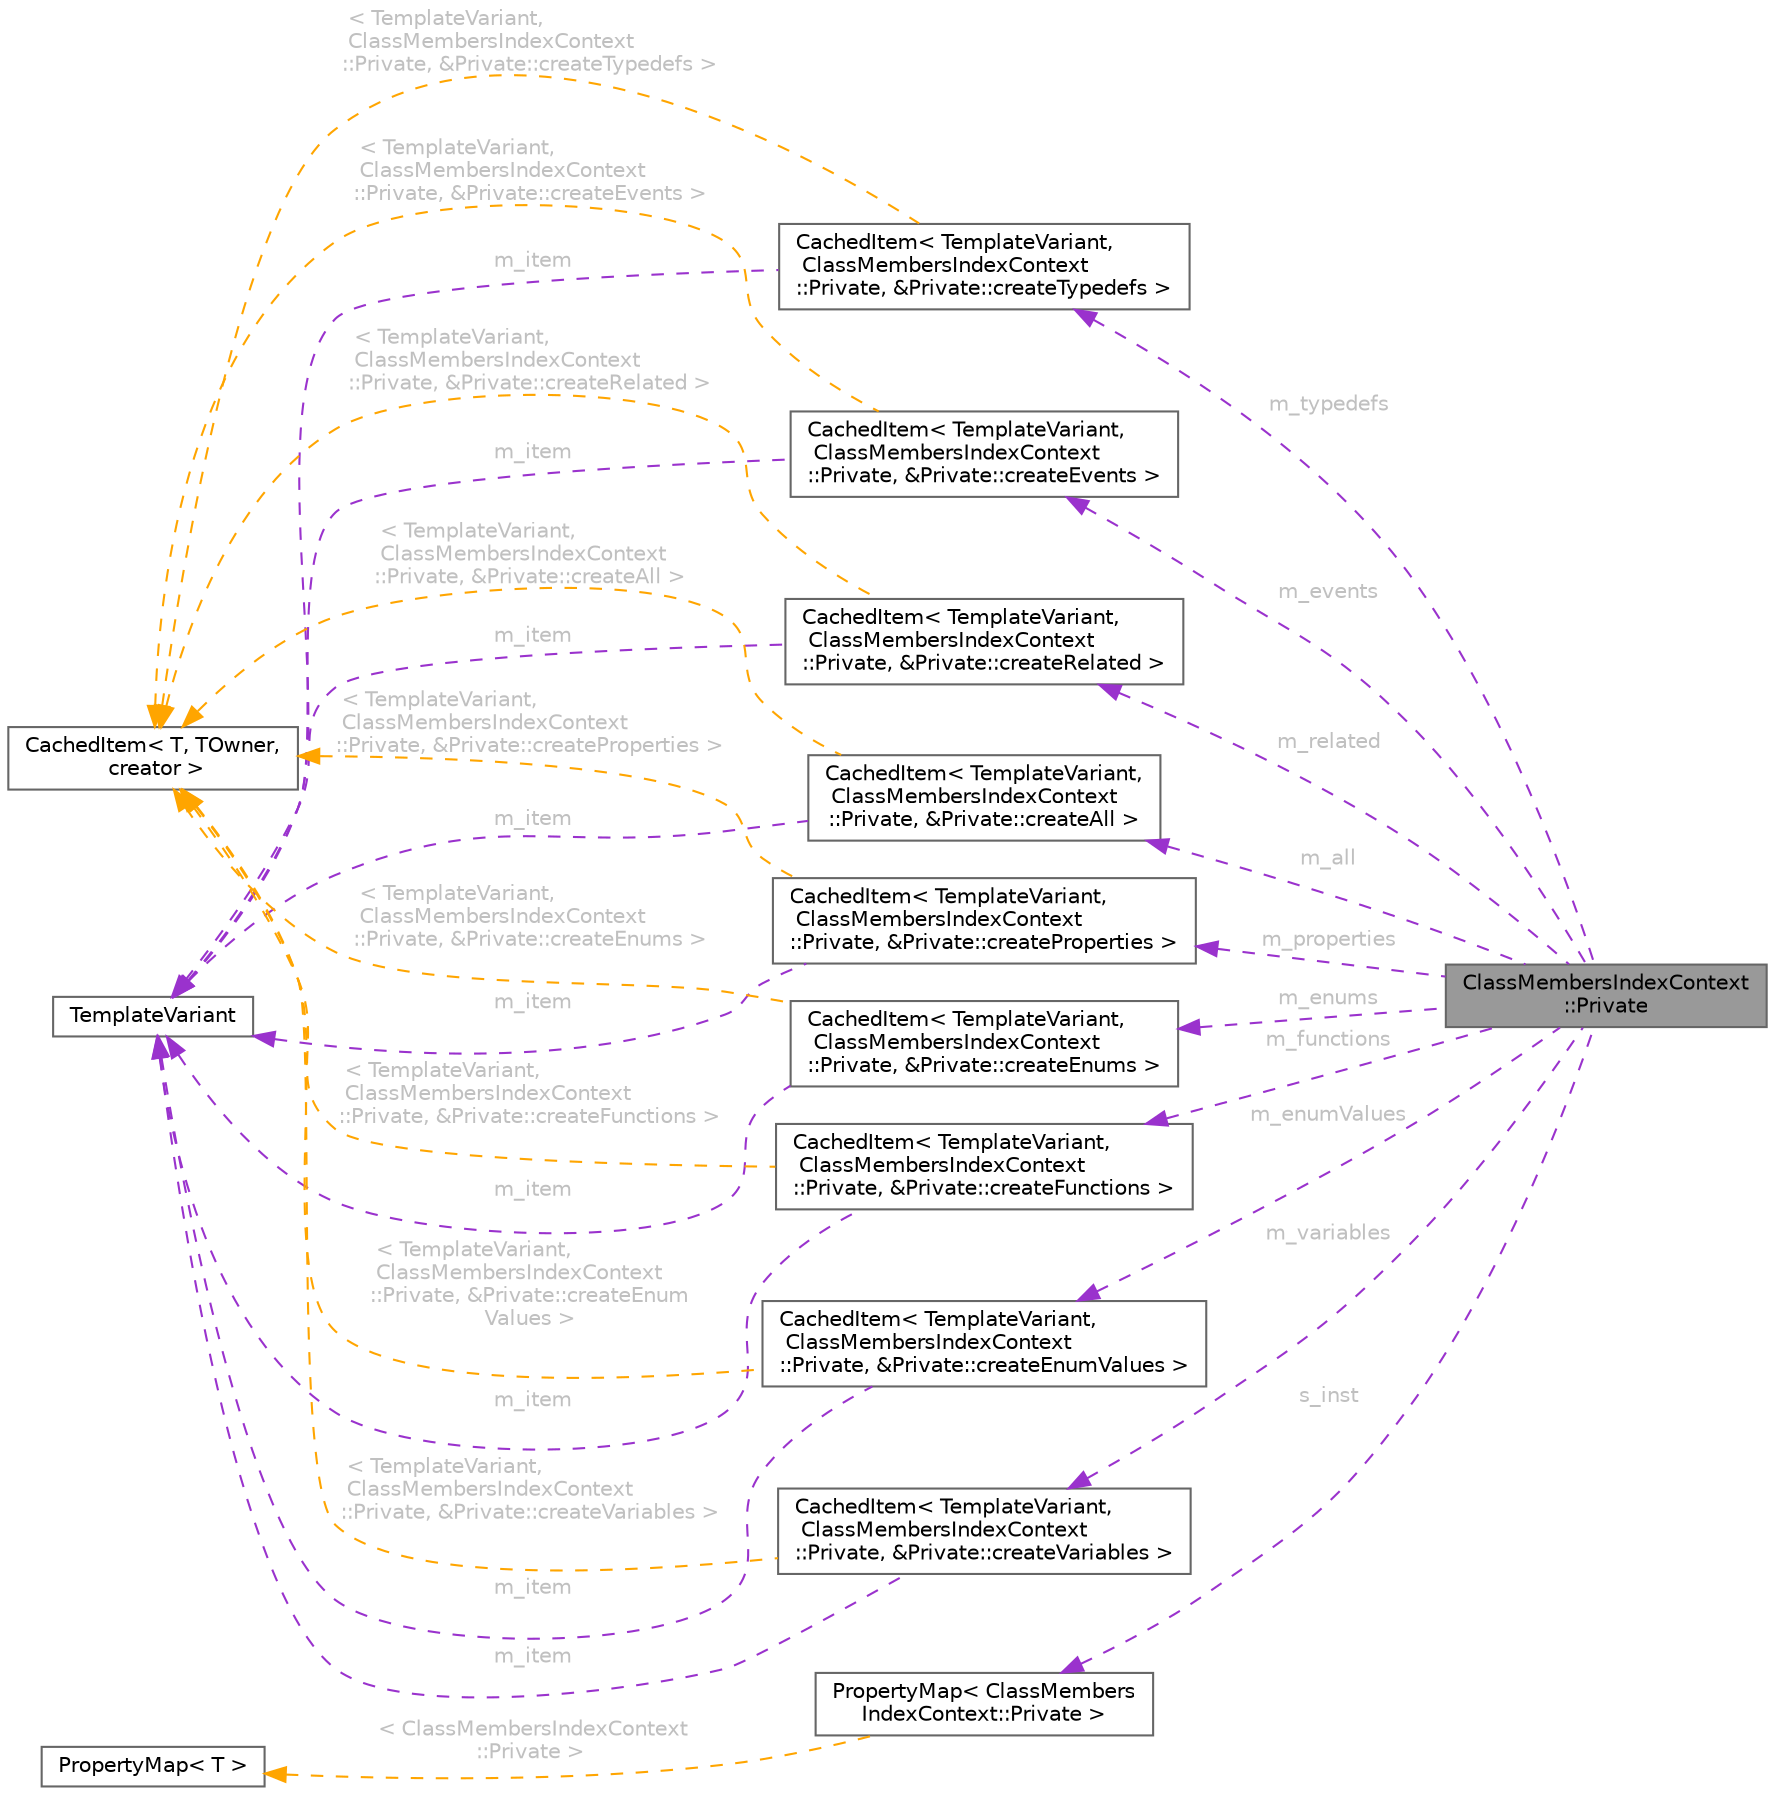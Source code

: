 digraph "ClassMembersIndexContext::Private"
{
 // INTERACTIVE_SVG=YES
 // LATEX_PDF_SIZE
  bgcolor="transparent";
  edge [fontname=Helvetica,fontsize=10,labelfontname=Helvetica,labelfontsize=10];
  node [fontname=Helvetica,fontsize=10,shape=box,height=0.2,width=0.4];
  rankdir="LR";
  Node1 [id="Node000001",label="ClassMembersIndexContext\l::Private",height=0.2,width=0.4,color="gray40", fillcolor="grey60", style="filled", fontcolor="black",tooltip=" "];
  Node2 -> Node1 [id="edge1_Node000001_Node000002",dir="back",color="darkorchid3",style="dashed",tooltip=" ",label=" m_all",fontcolor="grey" ];
  Node2 [id="Node000002",label="CachedItem\< TemplateVariant,\l ClassMembersIndexContext\l::Private, &Private::createAll \>",height=0.2,width=0.4,color="gray40", fillcolor="white", style="filled",URL="$d7/dc1/class_cached_item.html",tooltip=" "];
  Node3 -> Node2 [id="edge2_Node000002_Node000003",dir="back",color="darkorchid3",style="dashed",tooltip=" ",label=" m_item",fontcolor="grey" ];
  Node3 [id="Node000003",label="TemplateVariant",height=0.2,width=0.4,color="gray40", fillcolor="white", style="filled",URL="$d1/dba/class_template_variant.html",tooltip="Variant type which can hold one value of a fixed set of types."];
  Node4 -> Node2 [id="edge3_Node000002_Node000004",dir="back",color="orange",style="dashed",tooltip=" ",label=" \< TemplateVariant,\l ClassMembersIndexContext\l::Private, &Private::createAll \>",fontcolor="grey" ];
  Node4 [id="Node000004",label="CachedItem\< T, TOwner,\l creator \>",height=0.2,width=0.4,color="gray40", fillcolor="white", style="filled",URL="$d7/dc1/class_cached_item.html",tooltip="Wrapper for data that needs to be cached."];
  Node5 -> Node1 [id="edge4_Node000001_Node000005",dir="back",color="darkorchid3",style="dashed",tooltip=" ",label=" m_functions",fontcolor="grey" ];
  Node5 [id="Node000005",label="CachedItem\< TemplateVariant,\l ClassMembersIndexContext\l::Private, &Private::createFunctions \>",height=0.2,width=0.4,color="gray40", fillcolor="white", style="filled",URL="$d7/dc1/class_cached_item.html",tooltip=" "];
  Node3 -> Node5 [id="edge5_Node000005_Node000003",dir="back",color="darkorchid3",style="dashed",tooltip=" ",label=" m_item",fontcolor="grey" ];
  Node4 -> Node5 [id="edge6_Node000005_Node000004",dir="back",color="orange",style="dashed",tooltip=" ",label=" \< TemplateVariant,\l ClassMembersIndexContext\l::Private, &Private::createFunctions \>",fontcolor="grey" ];
  Node6 -> Node1 [id="edge7_Node000001_Node000006",dir="back",color="darkorchid3",style="dashed",tooltip=" ",label=" m_variables",fontcolor="grey" ];
  Node6 [id="Node000006",label="CachedItem\< TemplateVariant,\l ClassMembersIndexContext\l::Private, &Private::createVariables \>",height=0.2,width=0.4,color="gray40", fillcolor="white", style="filled",URL="$d7/dc1/class_cached_item.html",tooltip=" "];
  Node3 -> Node6 [id="edge8_Node000006_Node000003",dir="back",color="darkorchid3",style="dashed",tooltip=" ",label=" m_item",fontcolor="grey" ];
  Node4 -> Node6 [id="edge9_Node000006_Node000004",dir="back",color="orange",style="dashed",tooltip=" ",label=" \< TemplateVariant,\l ClassMembersIndexContext\l::Private, &Private::createVariables \>",fontcolor="grey" ];
  Node7 -> Node1 [id="edge10_Node000001_Node000007",dir="back",color="darkorchid3",style="dashed",tooltip=" ",label=" m_typedefs",fontcolor="grey" ];
  Node7 [id="Node000007",label="CachedItem\< TemplateVariant,\l ClassMembersIndexContext\l::Private, &Private::createTypedefs \>",height=0.2,width=0.4,color="gray40", fillcolor="white", style="filled",URL="$d7/dc1/class_cached_item.html",tooltip=" "];
  Node3 -> Node7 [id="edge11_Node000007_Node000003",dir="back",color="darkorchid3",style="dashed",tooltip=" ",label=" m_item",fontcolor="grey" ];
  Node4 -> Node7 [id="edge12_Node000007_Node000004",dir="back",color="orange",style="dashed",tooltip=" ",label=" \< TemplateVariant,\l ClassMembersIndexContext\l::Private, &Private::createTypedefs \>",fontcolor="grey" ];
  Node8 -> Node1 [id="edge13_Node000001_Node000008",dir="back",color="darkorchid3",style="dashed",tooltip=" ",label=" m_enums",fontcolor="grey" ];
  Node8 [id="Node000008",label="CachedItem\< TemplateVariant,\l ClassMembersIndexContext\l::Private, &Private::createEnums \>",height=0.2,width=0.4,color="gray40", fillcolor="white", style="filled",URL="$d7/dc1/class_cached_item.html",tooltip=" "];
  Node3 -> Node8 [id="edge14_Node000008_Node000003",dir="back",color="darkorchid3",style="dashed",tooltip=" ",label=" m_item",fontcolor="grey" ];
  Node4 -> Node8 [id="edge15_Node000008_Node000004",dir="back",color="orange",style="dashed",tooltip=" ",label=" \< TemplateVariant,\l ClassMembersIndexContext\l::Private, &Private::createEnums \>",fontcolor="grey" ];
  Node9 -> Node1 [id="edge16_Node000001_Node000009",dir="back",color="darkorchid3",style="dashed",tooltip=" ",label=" m_enumValues",fontcolor="grey" ];
  Node9 [id="Node000009",label="CachedItem\< TemplateVariant,\l ClassMembersIndexContext\l::Private, &Private::createEnumValues \>",height=0.2,width=0.4,color="gray40", fillcolor="white", style="filled",URL="$d7/dc1/class_cached_item.html",tooltip=" "];
  Node3 -> Node9 [id="edge17_Node000009_Node000003",dir="back",color="darkorchid3",style="dashed",tooltip=" ",label=" m_item",fontcolor="grey" ];
  Node4 -> Node9 [id="edge18_Node000009_Node000004",dir="back",color="orange",style="dashed",tooltip=" ",label=" \< TemplateVariant,\l ClassMembersIndexContext\l::Private, &Private::createEnum\lValues \>",fontcolor="grey" ];
  Node10 -> Node1 [id="edge19_Node000001_Node000010",dir="back",color="darkorchid3",style="dashed",tooltip=" ",label=" m_properties",fontcolor="grey" ];
  Node10 [id="Node000010",label="CachedItem\< TemplateVariant,\l ClassMembersIndexContext\l::Private, &Private::createProperties \>",height=0.2,width=0.4,color="gray40", fillcolor="white", style="filled",URL="$d7/dc1/class_cached_item.html",tooltip=" "];
  Node3 -> Node10 [id="edge20_Node000010_Node000003",dir="back",color="darkorchid3",style="dashed",tooltip=" ",label=" m_item",fontcolor="grey" ];
  Node4 -> Node10 [id="edge21_Node000010_Node000004",dir="back",color="orange",style="dashed",tooltip=" ",label=" \< TemplateVariant,\l ClassMembersIndexContext\l::Private, &Private::createProperties \>",fontcolor="grey" ];
  Node11 -> Node1 [id="edge22_Node000001_Node000011",dir="back",color="darkorchid3",style="dashed",tooltip=" ",label=" m_events",fontcolor="grey" ];
  Node11 [id="Node000011",label="CachedItem\< TemplateVariant,\l ClassMembersIndexContext\l::Private, &Private::createEvents \>",height=0.2,width=0.4,color="gray40", fillcolor="white", style="filled",URL="$d7/dc1/class_cached_item.html",tooltip=" "];
  Node3 -> Node11 [id="edge23_Node000011_Node000003",dir="back",color="darkorchid3",style="dashed",tooltip=" ",label=" m_item",fontcolor="grey" ];
  Node4 -> Node11 [id="edge24_Node000011_Node000004",dir="back",color="orange",style="dashed",tooltip=" ",label=" \< TemplateVariant,\l ClassMembersIndexContext\l::Private, &Private::createEvents \>",fontcolor="grey" ];
  Node12 -> Node1 [id="edge25_Node000001_Node000012",dir="back",color="darkorchid3",style="dashed",tooltip=" ",label=" m_related",fontcolor="grey" ];
  Node12 [id="Node000012",label="CachedItem\< TemplateVariant,\l ClassMembersIndexContext\l::Private, &Private::createRelated \>",height=0.2,width=0.4,color="gray40", fillcolor="white", style="filled",URL="$d7/dc1/class_cached_item.html",tooltip=" "];
  Node3 -> Node12 [id="edge26_Node000012_Node000003",dir="back",color="darkorchid3",style="dashed",tooltip=" ",label=" m_item",fontcolor="grey" ];
  Node4 -> Node12 [id="edge27_Node000012_Node000004",dir="back",color="orange",style="dashed",tooltip=" ",label=" \< TemplateVariant,\l ClassMembersIndexContext\l::Private, &Private::createRelated \>",fontcolor="grey" ];
  Node13 -> Node1 [id="edge28_Node000001_Node000013",dir="back",color="darkorchid3",style="dashed",tooltip=" ",label=" s_inst",fontcolor="grey" ];
  Node13 [id="Node000013",label="PropertyMap\< ClassMembers\lIndexContext::Private \>",height=0.2,width=0.4,color="gray40", fillcolor="white", style="filled",URL="$d5/dbf/class_property_map.html",tooltip=" "];
  Node14 -> Node13 [id="edge29_Node000013_Node000014",dir="back",color="orange",style="dashed",tooltip=" ",label=" \< ClassMembersIndexContext\l::Private \>",fontcolor="grey" ];
  Node14 [id="Node000014",label="PropertyMap\< T \>",height=0.2,width=0.4,color="gray40", fillcolor="white", style="filled",URL="$d5/dbf/class_property_map.html",tooltip="Class representing a mapping of properties and the corresponding getter function."];
}
